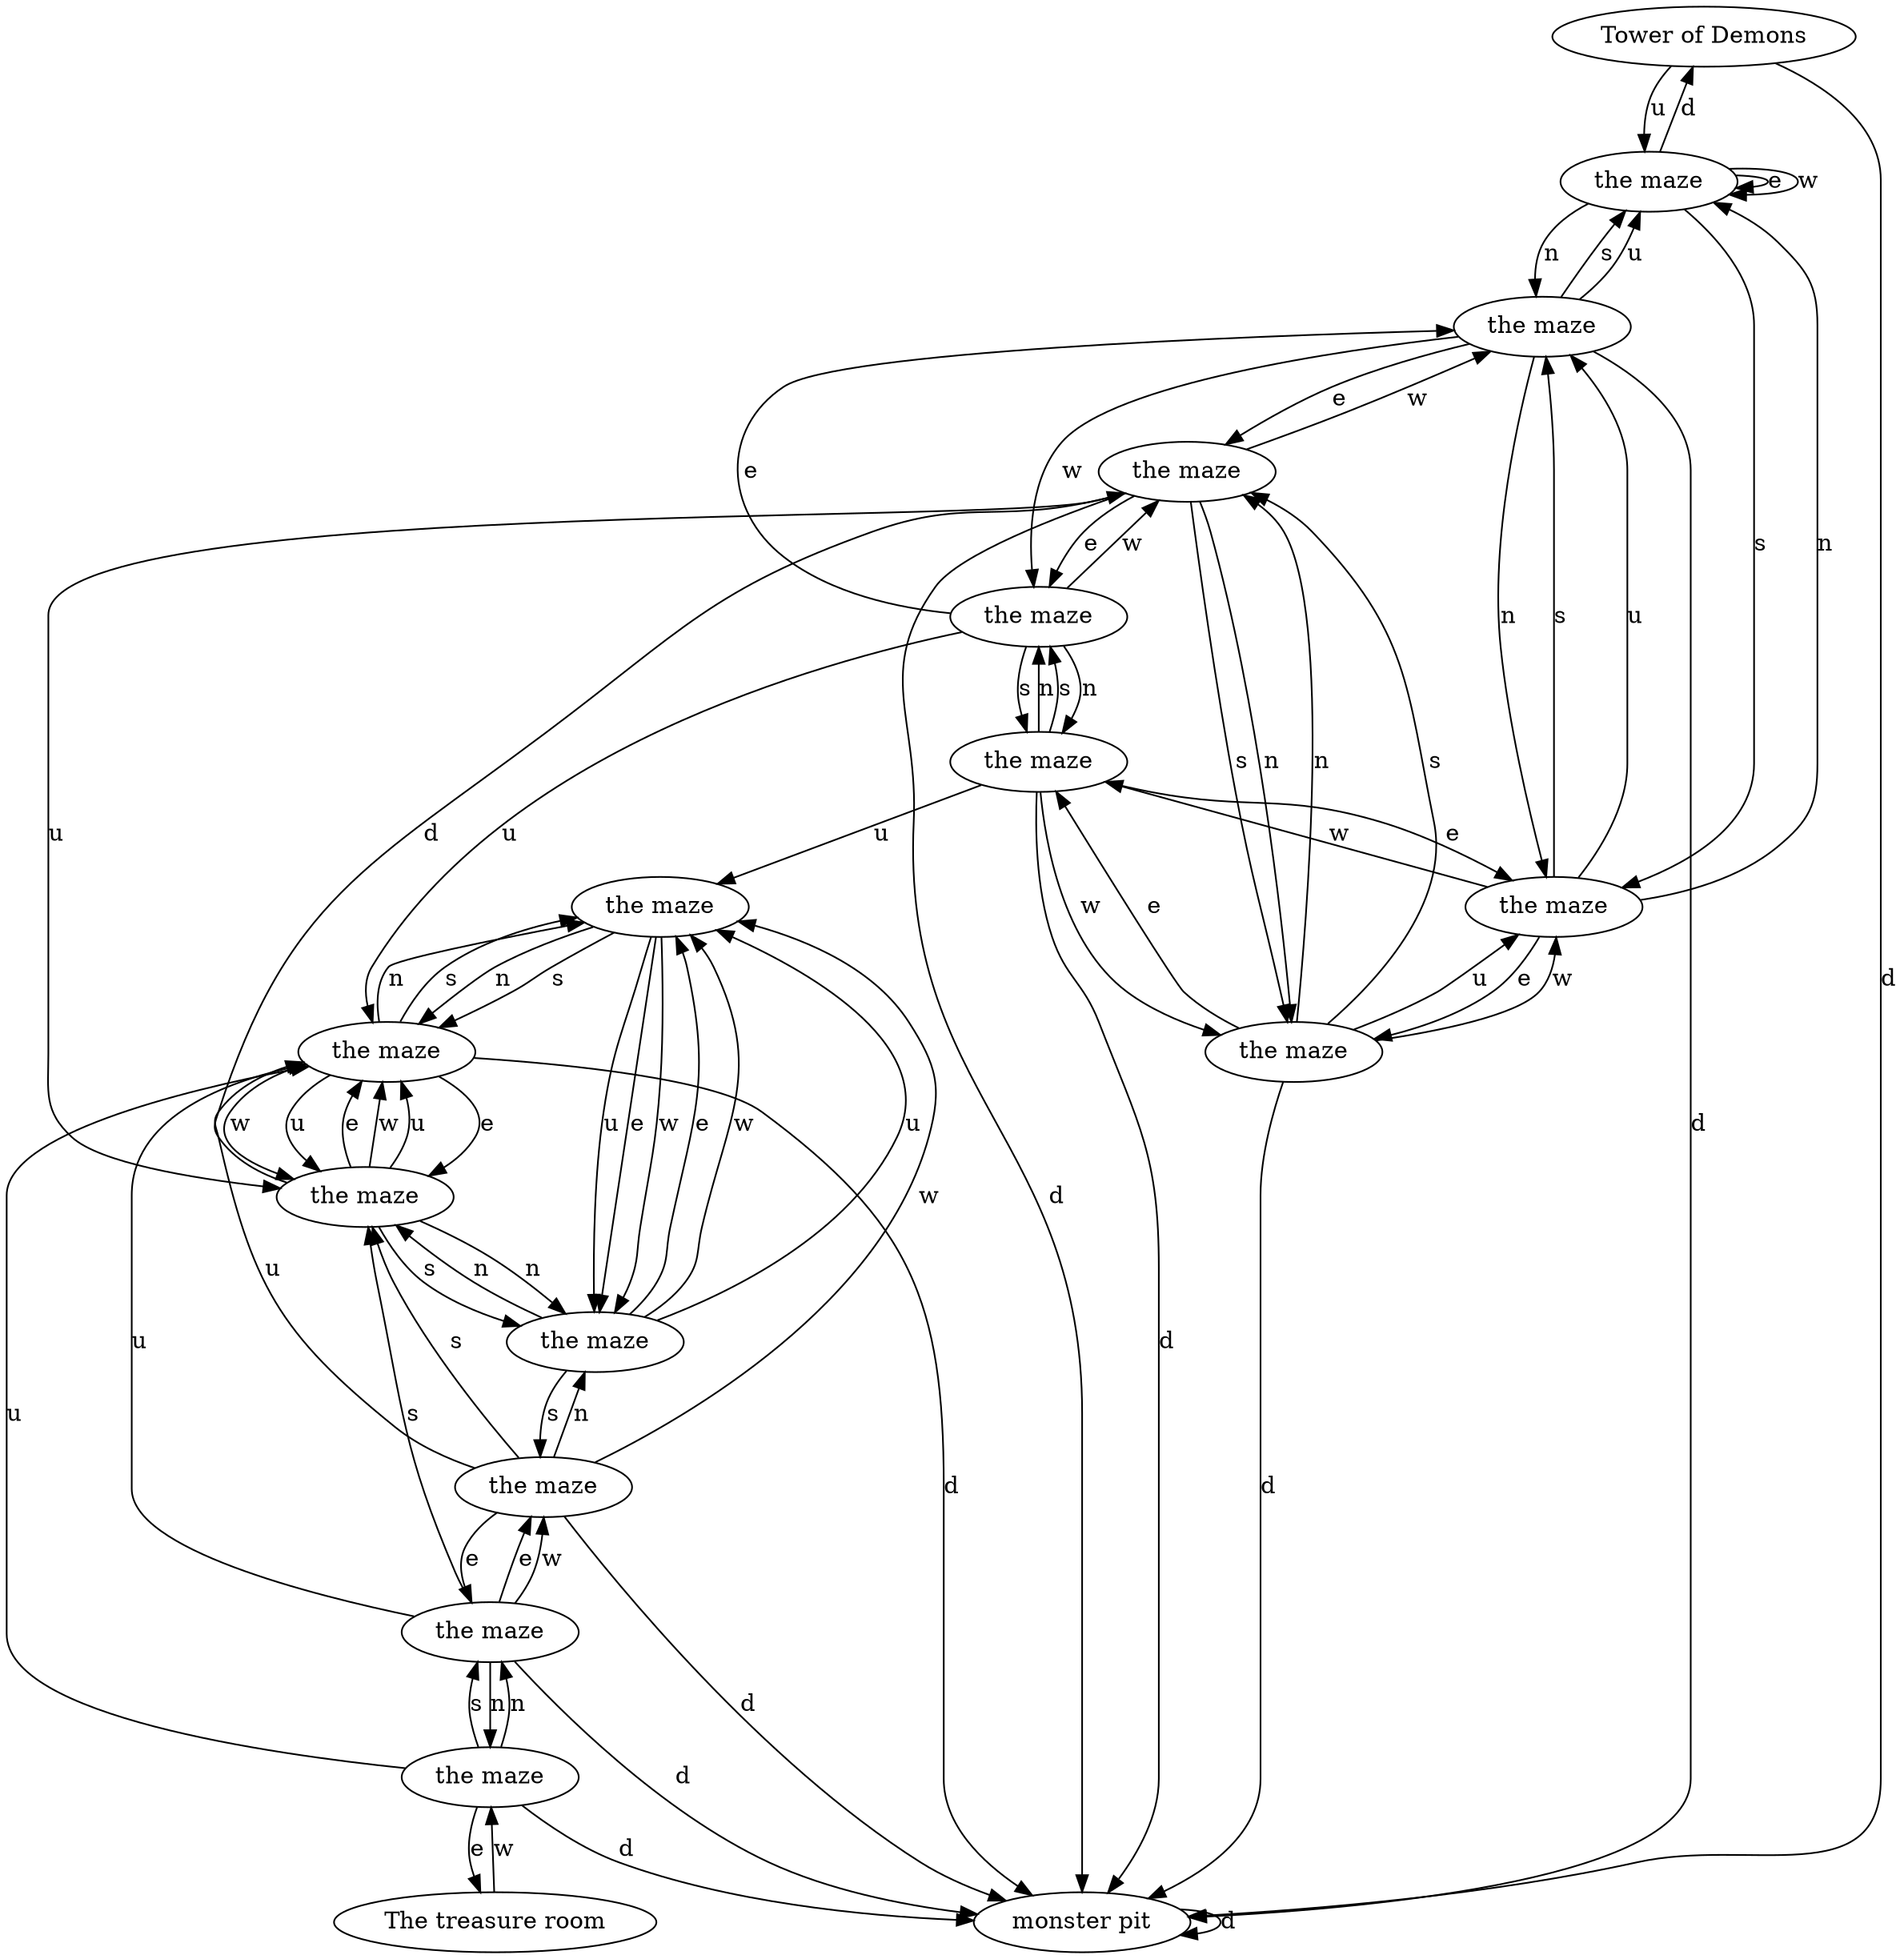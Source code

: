 digraph monster {
room_437 [label="Tower of Demons"];
room_437 -> room_486 [label="u"];
room_437 -> room_558 [label="d"];
room_469 [label="the maze"];
room_469 -> room_484 [label="n"];
room_469 -> room_484 [label="s"];
room_469 -> room_485 [label="e"];
room_469 -> room_488 [label="w"];
room_469 -> room_490 [label="u"];
room_469 -> room_558 [label="d"];
room_484 [label="the maze"];
room_484 -> room_469 [label="n"];
room_484 -> room_469 [label="s"];
room_484 -> room_487 [label="e"];
room_484 -> room_489 [label="w"];
room_484 -> room_491 [label="u"];
room_485 [label="the maze"];
room_485 -> room_486 [label="n"];
room_485 -> room_487 [label="s"];
room_485 -> room_488 [label="e"];
room_485 -> room_469 [label="w"];
room_485 -> room_487 [label="u"];
room_486 [label="the maze"];
room_486 -> room_487 [label="n"];
room_486 -> room_485 [label="s"];
room_486 -> room_486 [label="e"];
room_486 -> room_486 [label="w"];
room_486 -> room_437 [label="d"];
room_487 [label="the maze"];
room_487 -> room_485 [label="n"];
room_487 -> room_486 [label="s"];
room_487 -> room_489 [label="e"];
room_487 -> room_484 [label="w"];
room_487 -> room_486 [label="u"];
room_487 -> room_558 [label="d"];
room_488 [label="the maze"];
room_488 -> room_489 [label="n"];
room_488 -> room_489 [label="s"];
room_488 -> room_469 [label="e"];
room_488 -> room_485 [label="w"];
room_488 -> room_485 [label="u"];
room_488 -> room_558 [label="d"];
room_489 [label="the maze"];
room_489 -> room_488 [label="n"];
room_489 -> room_488 [label="s"];
room_489 -> room_484 [label="e"];
room_489 -> room_487 [label="w"];
room_489 -> room_494 [label="u"];
room_489 -> room_558 [label="d"];
room_490 [label="the maze"];
room_490 -> room_491 [label="n"];
room_490 -> room_491 [label="s"];
room_490 -> room_493 [label="e"];
room_490 -> room_493 [label="w"];
room_490 -> room_493 [label="u"];
room_491 [label="the maze"];
room_491 -> room_490 [label="n"];
room_491 -> room_490 [label="s"];
room_491 -> room_494 [label="e"];
room_491 -> room_494 [label="w"];
room_491 -> room_494 [label="u"];
room_491 -> room_558 [label="d"];
room_492 [label="the maze"];
room_492 -> room_493 [label="n"];
room_492 -> room_494 [label="s"];
room_492 -> room_495 [label="e"];
room_492 -> room_490 [label="w"];
room_492 -> room_491 [label="u"];
room_492 -> room_558 [label="d"];
room_493 [label="the maze"];
room_493 -> room_494 [label="n"];
room_493 -> room_492 [label="s"];
room_493 -> room_490 [label="e"];
room_493 -> room_490 [label="w"];
room_493 -> room_490 [label="u"];
room_494 [label="the maze"];
room_494 -> room_493 [label="n"];
room_494 -> room_493 [label="s"];
room_494 -> room_491 [label="e"];
room_494 -> room_491 [label="w"];
room_494 -> room_491 [label="u"];
room_494 -> room_489 [label="d"];
room_495 [label="the maze"];
room_495 -> room_496 [label="n"];
room_495 -> room_494 [label="s"];
room_495 -> room_492 [label="e"];
room_495 -> room_492 [label="w"];
room_495 -> room_491 [label="u"];
room_495 -> room_558 [label="d"];
room_496 [label="the maze"];
room_496 -> room_495 [label="n"];
room_496 -> room_495 [label="s"];
room_496 -> room_497 [label="e"];
room_496 -> room_491 [label="u"];
room_496 -> room_558 [label="d"];
room_497 [label="The treasure room"];
room_497 -> room_496 [label="w"];
room_558 [label="monster pit"];
room_558 -> room_558 [label="d"];
}
